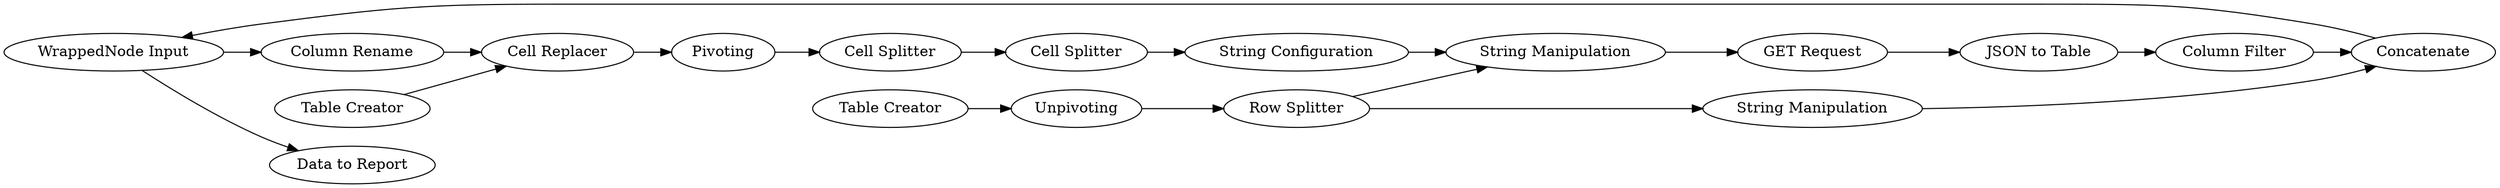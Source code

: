 digraph {
	211 -> 200
	212 -> 153
	214 -> 212
	194 -> 195
	195 -> 153
	196 -> 165
	211 -> 201
	155 -> 158
	165 -> 211
	213 -> 214
	209 -> 210
	147 -> 194
	153 -> 154
	158 -> 165
	200 -> 210
	210 -> 206
	206 -> 213
	195 -> 196
	154 -> 155
	210 [label="Cell Replacer"]
	214 [label="Cell Splitter"]
	165 [label=Concatenate]
	211 [label="WrappedNode Input"]
	195 [label="Row Splitter"]
	201 [label="Data to Report"]
	196 [label="String Manipulation"]
	206 [label=Pivoting]
	158 [label="Column Filter"]
	153 [label="String Manipulation"]
	155 [label="JSON to Table"]
	212 [label="String Configuration"]
	147 [label="Table Creator"]
	194 [label=Unpivoting]
	154 [label="GET Request"]
	200 [label="Column Rename"]
	209 [label="Table Creator"]
	213 [label="Cell Splitter"]
	rankdir=LR
}
